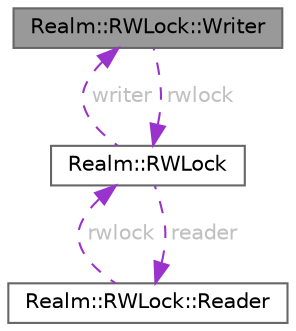 digraph "Realm::RWLock::Writer"
{
 // LATEX_PDF_SIZE
  bgcolor="transparent";
  edge [fontname=Helvetica,fontsize=10,labelfontname=Helvetica,labelfontsize=10];
  node [fontname=Helvetica,fontsize=10,shape=box,height=0.2,width=0.4];
  Node1 [id="Node000001",label="Realm::RWLock::Writer",height=0.2,width=0.4,color="gray40", fillcolor="grey60", style="filled", fontcolor="black",tooltip=" "];
  Node2 -> Node1 [id="edge1_Node000001_Node000002",dir="back",color="darkorchid3",style="dashed",tooltip=" ",label=" rwlock",fontcolor="grey" ];
  Node2 [id="Node000002",label="Realm::RWLock",height=0.2,width=0.4,color="gray40", fillcolor="white", style="filled",URL="$classRealm_1_1RWLock.html",tooltip=" "];
  Node1 -> Node2 [id="edge2_Node000002_Node000001",dir="back",color="darkorchid3",style="dashed",tooltip=" ",label=" writer",fontcolor="grey" ];
  Node3 -> Node2 [id="edge3_Node000002_Node000003",dir="back",color="darkorchid3",style="dashed",tooltip=" ",label=" reader",fontcolor="grey" ];
  Node3 [id="Node000003",label="Realm::RWLock::Reader",height=0.2,width=0.4,color="gray40", fillcolor="white", style="filled",URL="$structRealm_1_1RWLock_1_1Reader.html",tooltip=" "];
  Node2 -> Node3 [id="edge4_Node000003_Node000002",dir="back",color="darkorchid3",style="dashed",tooltip=" ",label=" rwlock",fontcolor="grey" ];
}
